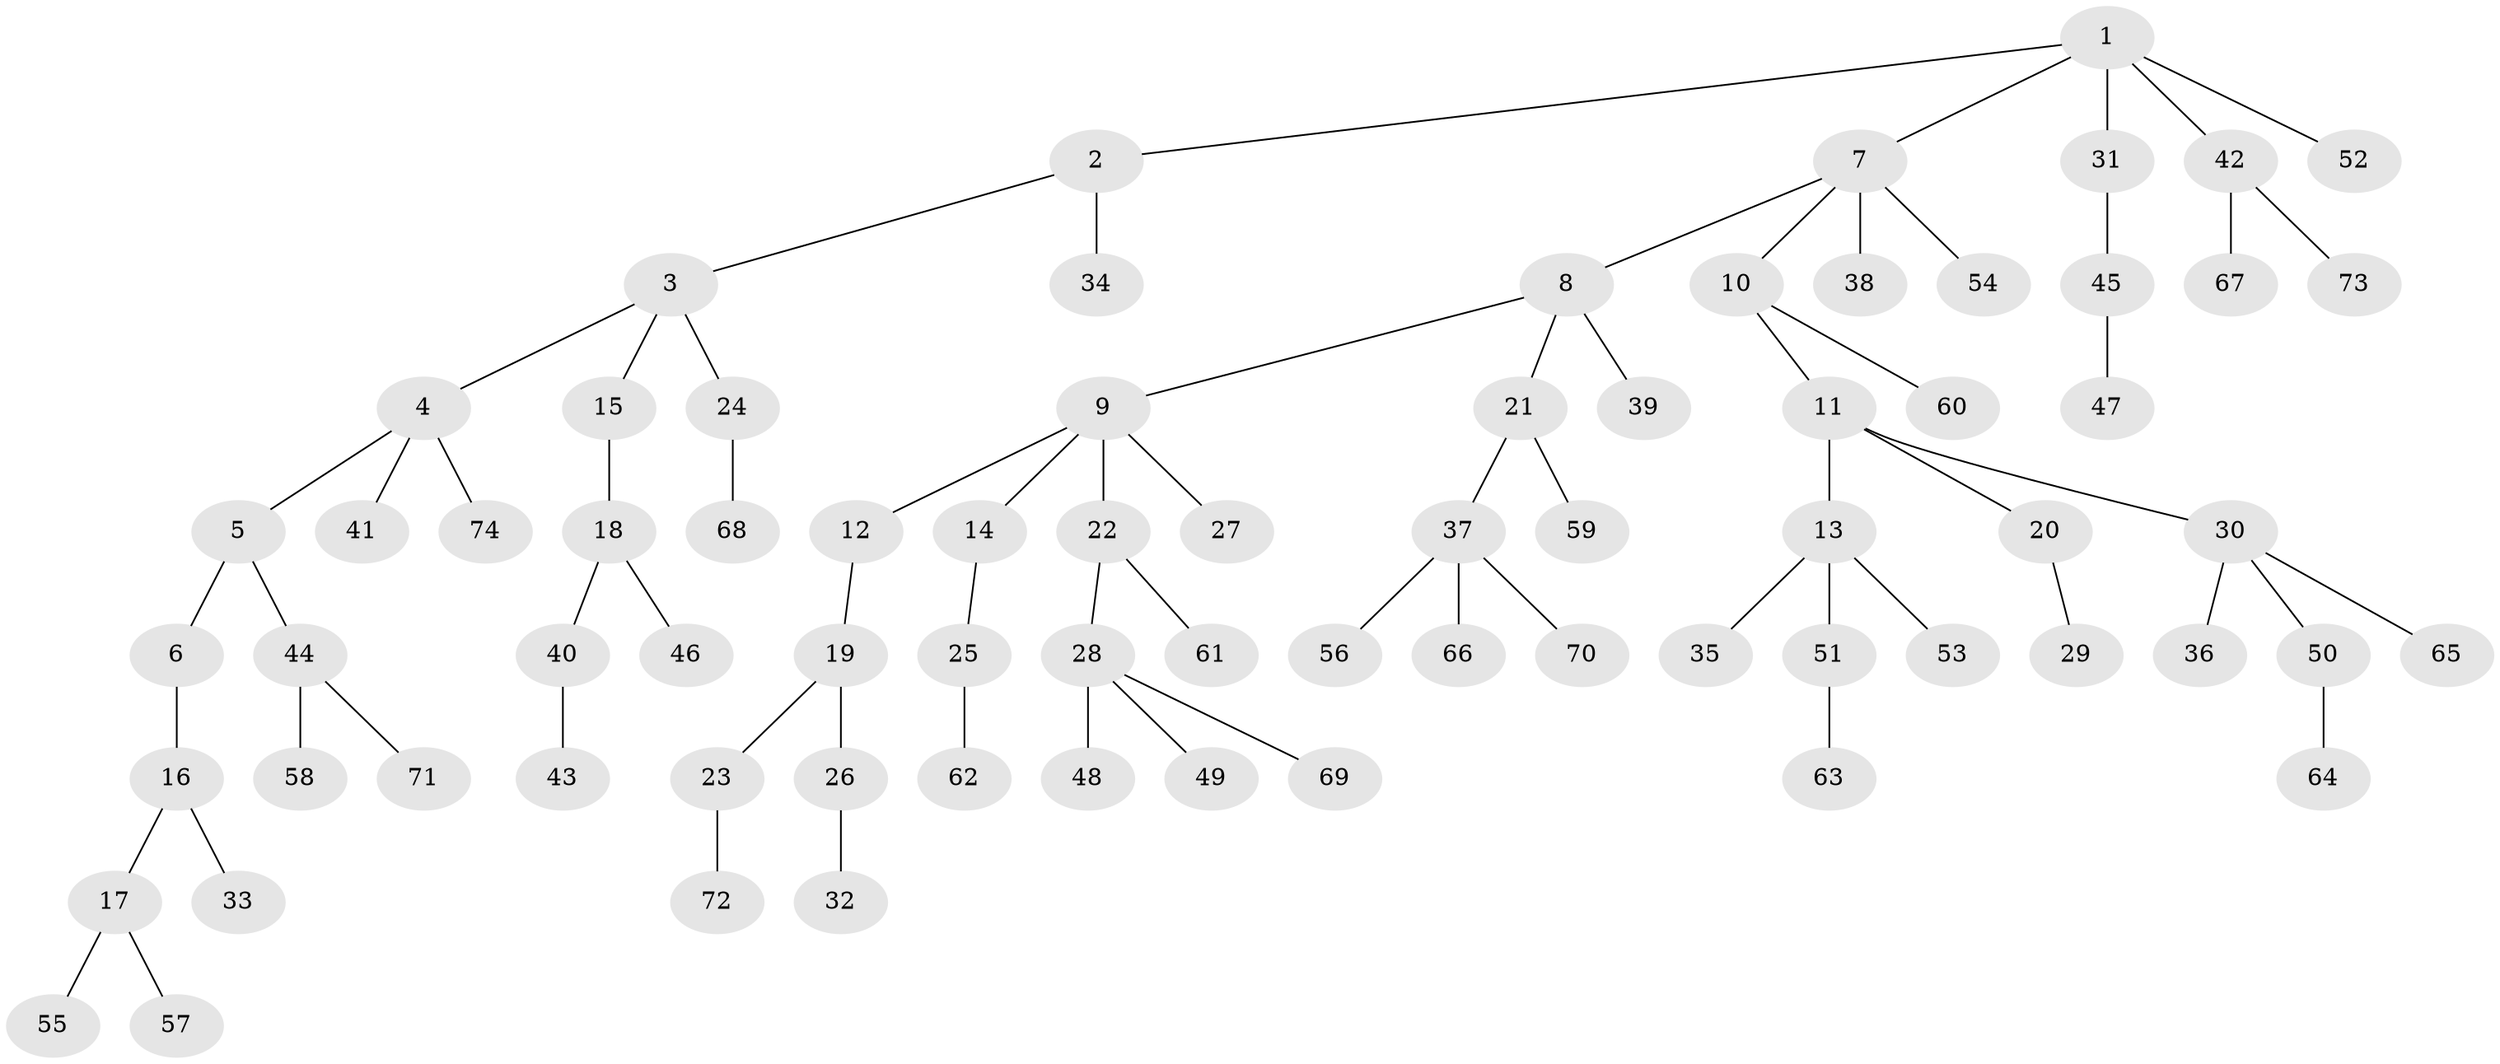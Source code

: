 // Generated by graph-tools (version 1.1) at 2025/50/03/09/25 03:50:16]
// undirected, 74 vertices, 73 edges
graph export_dot {
graph [start="1"]
  node [color=gray90,style=filled];
  1;
  2;
  3;
  4;
  5;
  6;
  7;
  8;
  9;
  10;
  11;
  12;
  13;
  14;
  15;
  16;
  17;
  18;
  19;
  20;
  21;
  22;
  23;
  24;
  25;
  26;
  27;
  28;
  29;
  30;
  31;
  32;
  33;
  34;
  35;
  36;
  37;
  38;
  39;
  40;
  41;
  42;
  43;
  44;
  45;
  46;
  47;
  48;
  49;
  50;
  51;
  52;
  53;
  54;
  55;
  56;
  57;
  58;
  59;
  60;
  61;
  62;
  63;
  64;
  65;
  66;
  67;
  68;
  69;
  70;
  71;
  72;
  73;
  74;
  1 -- 2;
  1 -- 7;
  1 -- 31;
  1 -- 42;
  1 -- 52;
  2 -- 3;
  2 -- 34;
  3 -- 4;
  3 -- 15;
  3 -- 24;
  4 -- 5;
  4 -- 41;
  4 -- 74;
  5 -- 6;
  5 -- 44;
  6 -- 16;
  7 -- 8;
  7 -- 10;
  7 -- 38;
  7 -- 54;
  8 -- 9;
  8 -- 21;
  8 -- 39;
  9 -- 12;
  9 -- 14;
  9 -- 22;
  9 -- 27;
  10 -- 11;
  10 -- 60;
  11 -- 13;
  11 -- 20;
  11 -- 30;
  12 -- 19;
  13 -- 35;
  13 -- 51;
  13 -- 53;
  14 -- 25;
  15 -- 18;
  16 -- 17;
  16 -- 33;
  17 -- 55;
  17 -- 57;
  18 -- 40;
  18 -- 46;
  19 -- 23;
  19 -- 26;
  20 -- 29;
  21 -- 37;
  21 -- 59;
  22 -- 28;
  22 -- 61;
  23 -- 72;
  24 -- 68;
  25 -- 62;
  26 -- 32;
  28 -- 48;
  28 -- 49;
  28 -- 69;
  30 -- 36;
  30 -- 50;
  30 -- 65;
  31 -- 45;
  37 -- 56;
  37 -- 66;
  37 -- 70;
  40 -- 43;
  42 -- 67;
  42 -- 73;
  44 -- 58;
  44 -- 71;
  45 -- 47;
  50 -- 64;
  51 -- 63;
}
